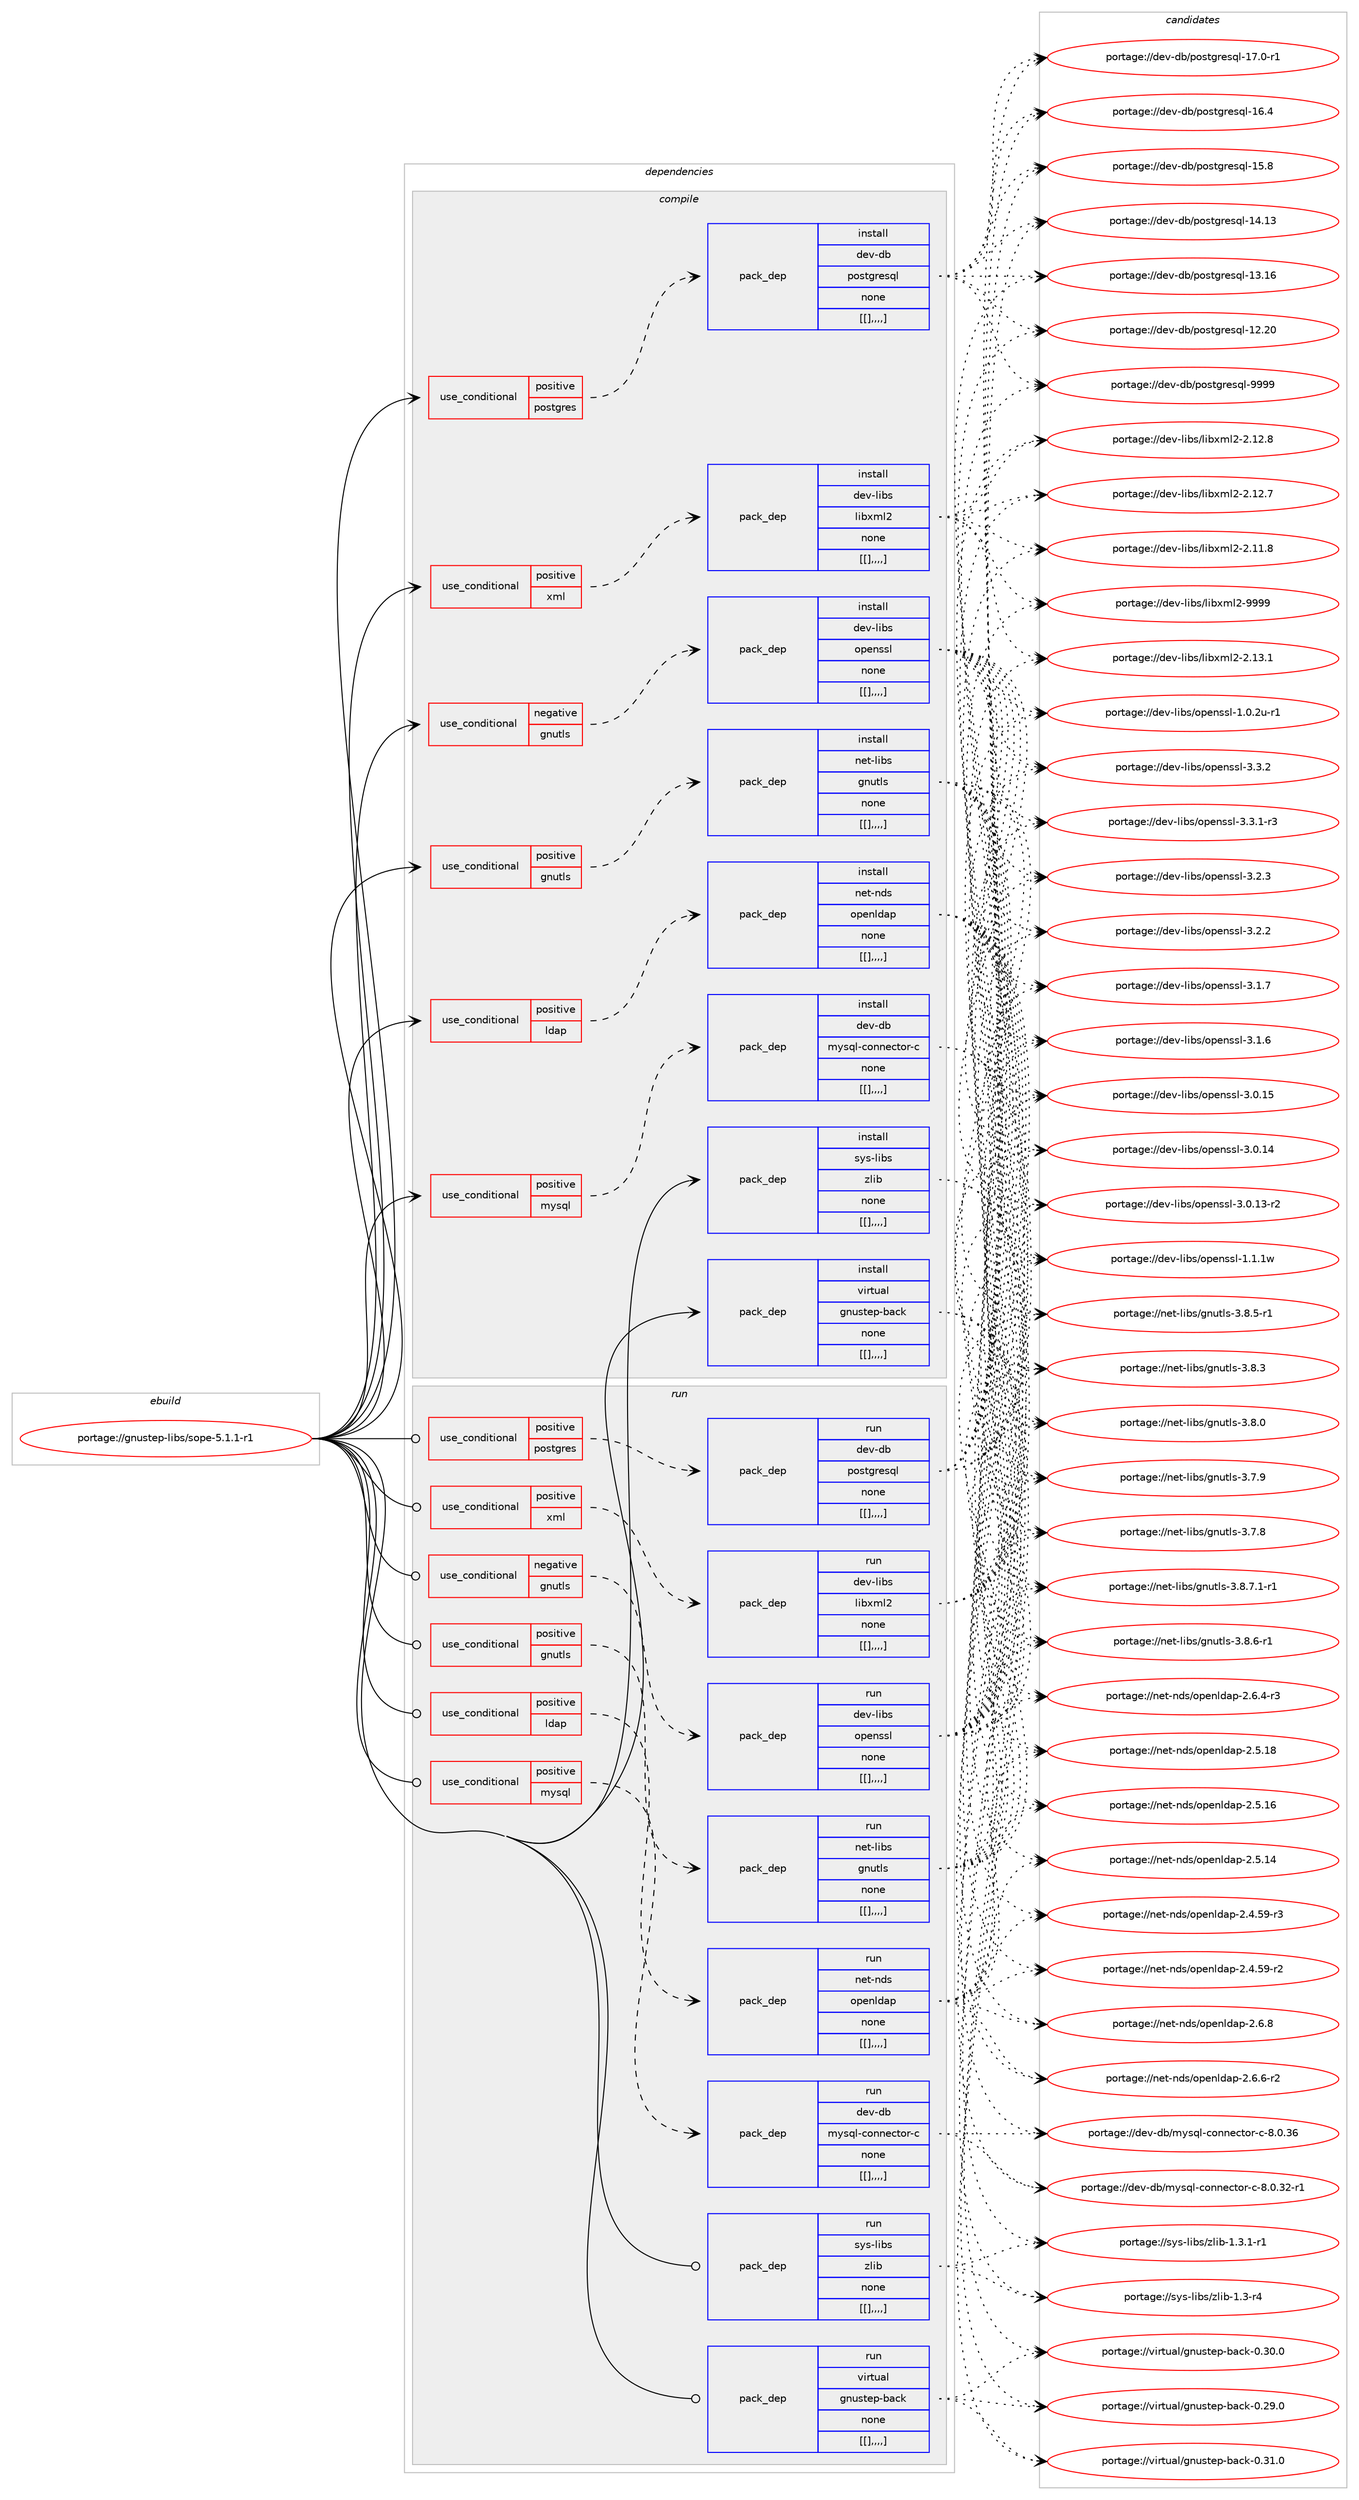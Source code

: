 digraph prolog {

# *************
# Graph options
# *************

newrank=true;
concentrate=true;
compound=true;
graph [rankdir=LR,fontname=Helvetica,fontsize=10,ranksep=1.5];#, ranksep=2.5, nodesep=0.2];
edge  [arrowhead=vee];
node  [fontname=Helvetica,fontsize=10];

# **********
# The ebuild
# **********

subgraph cluster_leftcol {
color=gray;
label=<<i>ebuild</i>>;
id [label="portage://gnustep-libs/sope-5.1.1-r1", color=red, width=4, href="../gnustep-libs/sope-5.1.1-r1.svg"];
}

# ****************
# The dependencies
# ****************

subgraph cluster_midcol {
color=gray;
label=<<i>dependencies</i>>;
subgraph cluster_compile {
fillcolor="#eeeeee";
style=filled;
label=<<i>compile</i>>;
subgraph cond70756 {
dependency253506 [label=<<TABLE BORDER="0" CELLBORDER="1" CELLSPACING="0" CELLPADDING="4"><TR><TD ROWSPAN="3" CELLPADDING="10">use_conditional</TD></TR><TR><TD>negative</TD></TR><TR><TD>gnutls</TD></TR></TABLE>>, shape=none, color=red];
subgraph pack181150 {
dependency253588 [label=<<TABLE BORDER="0" CELLBORDER="1" CELLSPACING="0" CELLPADDING="4" WIDTH="220"><TR><TD ROWSPAN="6" CELLPADDING="30">pack_dep</TD></TR><TR><TD WIDTH="110">install</TD></TR><TR><TD>dev-libs</TD></TR><TR><TD>openssl</TD></TR><TR><TD>none</TD></TR><TR><TD>[[],,,,]</TD></TR></TABLE>>, shape=none, color=blue];
}
dependency253506:e -> dependency253588:w [weight=20,style="dashed",arrowhead="vee"];
}
id:e -> dependency253506:w [weight=20,style="solid",arrowhead="vee"];
subgraph cond70781 {
dependency253686 [label=<<TABLE BORDER="0" CELLBORDER="1" CELLSPACING="0" CELLPADDING="4"><TR><TD ROWSPAN="3" CELLPADDING="10">use_conditional</TD></TR><TR><TD>positive</TD></TR><TR><TD>gnutls</TD></TR></TABLE>>, shape=none, color=red];
subgraph pack181303 {
dependency253787 [label=<<TABLE BORDER="0" CELLBORDER="1" CELLSPACING="0" CELLPADDING="4" WIDTH="220"><TR><TD ROWSPAN="6" CELLPADDING="30">pack_dep</TD></TR><TR><TD WIDTH="110">install</TD></TR><TR><TD>net-libs</TD></TR><TR><TD>gnutls</TD></TR><TR><TD>none</TD></TR><TR><TD>[[],,,,]</TD></TR></TABLE>>, shape=none, color=blue];
}
dependency253686:e -> dependency253787:w [weight=20,style="dashed",arrowhead="vee"];
}
id:e -> dependency253686:w [weight=20,style="solid",arrowhead="vee"];
subgraph cond70818 {
dependency253832 [label=<<TABLE BORDER="0" CELLBORDER="1" CELLSPACING="0" CELLPADDING="4"><TR><TD ROWSPAN="3" CELLPADDING="10">use_conditional</TD></TR><TR><TD>positive</TD></TR><TR><TD>ldap</TD></TR></TABLE>>, shape=none, color=red];
subgraph pack181419 {
dependency253879 [label=<<TABLE BORDER="0" CELLBORDER="1" CELLSPACING="0" CELLPADDING="4" WIDTH="220"><TR><TD ROWSPAN="6" CELLPADDING="30">pack_dep</TD></TR><TR><TD WIDTH="110">install</TD></TR><TR><TD>net-nds</TD></TR><TR><TD>openldap</TD></TR><TR><TD>none</TD></TR><TR><TD>[[],,,,]</TD></TR></TABLE>>, shape=none, color=blue];
}
dependency253832:e -> dependency253879:w [weight=20,style="dashed",arrowhead="vee"];
}
id:e -> dependency253832:w [weight=20,style="solid",arrowhead="vee"];
subgraph cond70836 {
dependency253884 [label=<<TABLE BORDER="0" CELLBORDER="1" CELLSPACING="0" CELLPADDING="4"><TR><TD ROWSPAN="3" CELLPADDING="10">use_conditional</TD></TR><TR><TD>positive</TD></TR><TR><TD>mysql</TD></TR></TABLE>>, shape=none, color=red];
subgraph pack181478 {
dependency254015 [label=<<TABLE BORDER="0" CELLBORDER="1" CELLSPACING="0" CELLPADDING="4" WIDTH="220"><TR><TD ROWSPAN="6" CELLPADDING="30">pack_dep</TD></TR><TR><TD WIDTH="110">install</TD></TR><TR><TD>dev-db</TD></TR><TR><TD>mysql-connector-c</TD></TR><TR><TD>none</TD></TR><TR><TD>[[],,,,]</TD></TR></TABLE>>, shape=none, color=blue];
}
dependency253884:e -> dependency254015:w [weight=20,style="dashed",arrowhead="vee"];
}
id:e -> dependency253884:w [weight=20,style="solid",arrowhead="vee"];
subgraph cond70867 {
dependency254039 [label=<<TABLE BORDER="0" CELLBORDER="1" CELLSPACING="0" CELLPADDING="4"><TR><TD ROWSPAN="3" CELLPADDING="10">use_conditional</TD></TR><TR><TD>positive</TD></TR><TR><TD>postgres</TD></TR></TABLE>>, shape=none, color=red];
subgraph pack181548 {
dependency254081 [label=<<TABLE BORDER="0" CELLBORDER="1" CELLSPACING="0" CELLPADDING="4" WIDTH="220"><TR><TD ROWSPAN="6" CELLPADDING="30">pack_dep</TD></TR><TR><TD WIDTH="110">install</TD></TR><TR><TD>dev-db</TD></TR><TR><TD>postgresql</TD></TR><TR><TD>none</TD></TR><TR><TD>[[],,,,]</TD></TR></TABLE>>, shape=none, color=blue];
}
dependency254039:e -> dependency254081:w [weight=20,style="dashed",arrowhead="vee"];
}
id:e -> dependency254039:w [weight=20,style="solid",arrowhead="vee"];
subgraph cond70878 {
dependency254089 [label=<<TABLE BORDER="0" CELLBORDER="1" CELLSPACING="0" CELLPADDING="4"><TR><TD ROWSPAN="3" CELLPADDING="10">use_conditional</TD></TR><TR><TD>positive</TD></TR><TR><TD>xml</TD></TR></TABLE>>, shape=none, color=red];
subgraph pack181596 {
dependency254184 [label=<<TABLE BORDER="0" CELLBORDER="1" CELLSPACING="0" CELLPADDING="4" WIDTH="220"><TR><TD ROWSPAN="6" CELLPADDING="30">pack_dep</TD></TR><TR><TD WIDTH="110">install</TD></TR><TR><TD>dev-libs</TD></TR><TR><TD>libxml2</TD></TR><TR><TD>none</TD></TR><TR><TD>[[],,,,]</TD></TR></TABLE>>, shape=none, color=blue];
}
dependency254089:e -> dependency254184:w [weight=20,style="dashed",arrowhead="vee"];
}
id:e -> dependency254089:w [weight=20,style="solid",arrowhead="vee"];
subgraph pack181659 {
dependency254187 [label=<<TABLE BORDER="0" CELLBORDER="1" CELLSPACING="0" CELLPADDING="4" WIDTH="220"><TR><TD ROWSPAN="6" CELLPADDING="30">pack_dep</TD></TR><TR><TD WIDTH="110">install</TD></TR><TR><TD>sys-libs</TD></TR><TR><TD>zlib</TD></TR><TR><TD>none</TD></TR><TR><TD>[[],,,,]</TD></TR></TABLE>>, shape=none, color=blue];
}
id:e -> dependency254187:w [weight=20,style="solid",arrowhead="vee"];
subgraph pack181661 {
dependency254204 [label=<<TABLE BORDER="0" CELLBORDER="1" CELLSPACING="0" CELLPADDING="4" WIDTH="220"><TR><TD ROWSPAN="6" CELLPADDING="30">pack_dep</TD></TR><TR><TD WIDTH="110">install</TD></TR><TR><TD>virtual</TD></TR><TR><TD>gnustep-back</TD></TR><TR><TD>none</TD></TR><TR><TD>[[],,,,]</TD></TR></TABLE>>, shape=none, color=blue];
}
id:e -> dependency254204:w [weight=20,style="solid",arrowhead="vee"];
}
subgraph cluster_compileandrun {
fillcolor="#eeeeee";
style=filled;
label=<<i>compile and run</i>>;
}
subgraph cluster_run {
fillcolor="#eeeeee";
style=filled;
label=<<i>run</i>>;
subgraph cond70909 {
dependency254274 [label=<<TABLE BORDER="0" CELLBORDER="1" CELLSPACING="0" CELLPADDING="4"><TR><TD ROWSPAN="3" CELLPADDING="10">use_conditional</TD></TR><TR><TD>negative</TD></TR><TR><TD>gnutls</TD></TR></TABLE>>, shape=none, color=red];
subgraph pack181774 {
dependency254319 [label=<<TABLE BORDER="0" CELLBORDER="1" CELLSPACING="0" CELLPADDING="4" WIDTH="220"><TR><TD ROWSPAN="6" CELLPADDING="30">pack_dep</TD></TR><TR><TD WIDTH="110">run</TD></TR><TR><TD>dev-libs</TD></TR><TR><TD>openssl</TD></TR><TR><TD>none</TD></TR><TR><TD>[[],,,,]</TD></TR></TABLE>>, shape=none, color=blue];
}
dependency254274:e -> dependency254319:w [weight=20,style="dashed",arrowhead="vee"];
}
id:e -> dependency254274:w [weight=20,style="solid",arrowhead="odot"];
subgraph cond70916 {
dependency254325 [label=<<TABLE BORDER="0" CELLBORDER="1" CELLSPACING="0" CELLPADDING="4"><TR><TD ROWSPAN="3" CELLPADDING="10">use_conditional</TD></TR><TR><TD>positive</TD></TR><TR><TD>gnutls</TD></TR></TABLE>>, shape=none, color=red];
subgraph pack181793 {
dependency254342 [label=<<TABLE BORDER="0" CELLBORDER="1" CELLSPACING="0" CELLPADDING="4" WIDTH="220"><TR><TD ROWSPAN="6" CELLPADDING="30">pack_dep</TD></TR><TR><TD WIDTH="110">run</TD></TR><TR><TD>net-libs</TD></TR><TR><TD>gnutls</TD></TR><TR><TD>none</TD></TR><TR><TD>[[],,,,]</TD></TR></TABLE>>, shape=none, color=blue];
}
dependency254325:e -> dependency254342:w [weight=20,style="dashed",arrowhead="vee"];
}
id:e -> dependency254325:w [weight=20,style="solid",arrowhead="odot"];
subgraph cond70925 {
dependency254443 [label=<<TABLE BORDER="0" CELLBORDER="1" CELLSPACING="0" CELLPADDING="4"><TR><TD ROWSPAN="3" CELLPADDING="10">use_conditional</TD></TR><TR><TD>positive</TD></TR><TR><TD>ldap</TD></TR></TABLE>>, shape=none, color=red];
subgraph pack181875 {
dependency254444 [label=<<TABLE BORDER="0" CELLBORDER="1" CELLSPACING="0" CELLPADDING="4" WIDTH="220"><TR><TD ROWSPAN="6" CELLPADDING="30">pack_dep</TD></TR><TR><TD WIDTH="110">run</TD></TR><TR><TD>net-nds</TD></TR><TR><TD>openldap</TD></TR><TR><TD>none</TD></TR><TR><TD>[[],,,,]</TD></TR></TABLE>>, shape=none, color=blue];
}
dependency254443:e -> dependency254444:w [weight=20,style="dashed",arrowhead="vee"];
}
id:e -> dependency254443:w [weight=20,style="solid",arrowhead="odot"];
subgraph cond70932 {
dependency254451 [label=<<TABLE BORDER="0" CELLBORDER="1" CELLSPACING="0" CELLPADDING="4"><TR><TD ROWSPAN="3" CELLPADDING="10">use_conditional</TD></TR><TR><TD>positive</TD></TR><TR><TD>mysql</TD></TR></TABLE>>, shape=none, color=red];
subgraph pack181907 {
dependency254485 [label=<<TABLE BORDER="0" CELLBORDER="1" CELLSPACING="0" CELLPADDING="4" WIDTH="220"><TR><TD ROWSPAN="6" CELLPADDING="30">pack_dep</TD></TR><TR><TD WIDTH="110">run</TD></TR><TR><TD>dev-db</TD></TR><TR><TD>mysql-connector-c</TD></TR><TR><TD>none</TD></TR><TR><TD>[[],,,,]</TD></TR></TABLE>>, shape=none, color=blue];
}
dependency254451:e -> dependency254485:w [weight=20,style="dashed",arrowhead="vee"];
}
id:e -> dependency254451:w [weight=20,style="solid",arrowhead="odot"];
subgraph cond70942 {
dependency254524 [label=<<TABLE BORDER="0" CELLBORDER="1" CELLSPACING="0" CELLPADDING="4"><TR><TD ROWSPAN="3" CELLPADDING="10">use_conditional</TD></TR><TR><TD>positive</TD></TR><TR><TD>postgres</TD></TR></TABLE>>, shape=none, color=red];
subgraph pack181954 {
dependency254568 [label=<<TABLE BORDER="0" CELLBORDER="1" CELLSPACING="0" CELLPADDING="4" WIDTH="220"><TR><TD ROWSPAN="6" CELLPADDING="30">pack_dep</TD></TR><TR><TD WIDTH="110">run</TD></TR><TR><TD>dev-db</TD></TR><TR><TD>postgresql</TD></TR><TR><TD>none</TD></TR><TR><TD>[[],,,,]</TD></TR></TABLE>>, shape=none, color=blue];
}
dependency254524:e -> dependency254568:w [weight=20,style="dashed",arrowhead="vee"];
}
id:e -> dependency254524:w [weight=20,style="solid",arrowhead="odot"];
subgraph cond70956 {
dependency254589 [label=<<TABLE BORDER="0" CELLBORDER="1" CELLSPACING="0" CELLPADDING="4"><TR><TD ROWSPAN="3" CELLPADDING="10">use_conditional</TD></TR><TR><TD>positive</TD></TR><TR><TD>xml</TD></TR></TABLE>>, shape=none, color=red];
subgraph pack181997 {
dependency254669 [label=<<TABLE BORDER="0" CELLBORDER="1" CELLSPACING="0" CELLPADDING="4" WIDTH="220"><TR><TD ROWSPAN="6" CELLPADDING="30">pack_dep</TD></TR><TR><TD WIDTH="110">run</TD></TR><TR><TD>dev-libs</TD></TR><TR><TD>libxml2</TD></TR><TR><TD>none</TD></TR><TR><TD>[[],,,,]</TD></TR></TABLE>>, shape=none, color=blue];
}
dependency254589:e -> dependency254669:w [weight=20,style="dashed",arrowhead="vee"];
}
id:e -> dependency254589:w [weight=20,style="solid",arrowhead="odot"];
subgraph pack182134 {
dependency254775 [label=<<TABLE BORDER="0" CELLBORDER="1" CELLSPACING="0" CELLPADDING="4" WIDTH="220"><TR><TD ROWSPAN="6" CELLPADDING="30">pack_dep</TD></TR><TR><TD WIDTH="110">run</TD></TR><TR><TD>sys-libs</TD></TR><TR><TD>zlib</TD></TR><TR><TD>none</TD></TR><TR><TD>[[],,,,]</TD></TR></TABLE>>, shape=none, color=blue];
}
id:e -> dependency254775:w [weight=20,style="solid",arrowhead="odot"];
subgraph pack182168 {
dependency254802 [label=<<TABLE BORDER="0" CELLBORDER="1" CELLSPACING="0" CELLPADDING="4" WIDTH="220"><TR><TD ROWSPAN="6" CELLPADDING="30">pack_dep</TD></TR><TR><TD WIDTH="110">run</TD></TR><TR><TD>virtual</TD></TR><TR><TD>gnustep-back</TD></TR><TR><TD>none</TD></TR><TR><TD>[[],,,,]</TD></TR></TABLE>>, shape=none, color=blue];
}
id:e -> dependency254802:w [weight=20,style="solid",arrowhead="odot"];
}
}

# **************
# The candidates
# **************

subgraph cluster_choices {
rank=same;
color=gray;
label=<<i>candidates</i>>;

subgraph choice181376 {
color=black;
nodesep=1;
choice100101118451081059811547111112101110115115108455146514650 [label="portage://dev-libs/openssl-3.3.2", color=red, width=4,href="../dev-libs/openssl-3.3.2.svg"];
choice1001011184510810598115471111121011101151151084551465146494511451 [label="portage://dev-libs/openssl-3.3.1-r3", color=red, width=4,href="../dev-libs/openssl-3.3.1-r3.svg"];
choice100101118451081059811547111112101110115115108455146504651 [label="portage://dev-libs/openssl-3.2.3", color=red, width=4,href="../dev-libs/openssl-3.2.3.svg"];
choice100101118451081059811547111112101110115115108455146504650 [label="portage://dev-libs/openssl-3.2.2", color=red, width=4,href="../dev-libs/openssl-3.2.2.svg"];
choice100101118451081059811547111112101110115115108455146494655 [label="portage://dev-libs/openssl-3.1.7", color=red, width=4,href="../dev-libs/openssl-3.1.7.svg"];
choice100101118451081059811547111112101110115115108455146494654 [label="portage://dev-libs/openssl-3.1.6", color=red, width=4,href="../dev-libs/openssl-3.1.6.svg"];
choice10010111845108105981154711111210111011511510845514648464953 [label="portage://dev-libs/openssl-3.0.15", color=red, width=4,href="../dev-libs/openssl-3.0.15.svg"];
choice10010111845108105981154711111210111011511510845514648464952 [label="portage://dev-libs/openssl-3.0.14", color=red, width=4,href="../dev-libs/openssl-3.0.14.svg"];
choice100101118451081059811547111112101110115115108455146484649514511450 [label="portage://dev-libs/openssl-3.0.13-r2", color=red, width=4,href="../dev-libs/openssl-3.0.13-r2.svg"];
choice100101118451081059811547111112101110115115108454946494649119 [label="portage://dev-libs/openssl-1.1.1w", color=red, width=4,href="../dev-libs/openssl-1.1.1w.svg"];
choice1001011184510810598115471111121011101151151084549464846501174511449 [label="portage://dev-libs/openssl-1.0.2u-r1", color=red, width=4,href="../dev-libs/openssl-1.0.2u-r1.svg"];
dependency253588:e -> choice100101118451081059811547111112101110115115108455146514650:w [style=dotted,weight="100"];
dependency253588:e -> choice1001011184510810598115471111121011101151151084551465146494511451:w [style=dotted,weight="100"];
dependency253588:e -> choice100101118451081059811547111112101110115115108455146504651:w [style=dotted,weight="100"];
dependency253588:e -> choice100101118451081059811547111112101110115115108455146504650:w [style=dotted,weight="100"];
dependency253588:e -> choice100101118451081059811547111112101110115115108455146494655:w [style=dotted,weight="100"];
dependency253588:e -> choice100101118451081059811547111112101110115115108455146494654:w [style=dotted,weight="100"];
dependency253588:e -> choice10010111845108105981154711111210111011511510845514648464953:w [style=dotted,weight="100"];
dependency253588:e -> choice10010111845108105981154711111210111011511510845514648464952:w [style=dotted,weight="100"];
dependency253588:e -> choice100101118451081059811547111112101110115115108455146484649514511450:w [style=dotted,weight="100"];
dependency253588:e -> choice100101118451081059811547111112101110115115108454946494649119:w [style=dotted,weight="100"];
dependency253588:e -> choice1001011184510810598115471111121011101151151084549464846501174511449:w [style=dotted,weight="100"];
}
subgraph choice181389 {
color=black;
nodesep=1;
choice11010111645108105981154710311011711610811545514656465546494511449 [label="portage://net-libs/gnutls-3.8.7.1-r1", color=red, width=4,href="../net-libs/gnutls-3.8.7.1-r1.svg"];
choice1101011164510810598115471031101171161081154551465646544511449 [label="portage://net-libs/gnutls-3.8.6-r1", color=red, width=4,href="../net-libs/gnutls-3.8.6-r1.svg"];
choice1101011164510810598115471031101171161081154551465646534511449 [label="portage://net-libs/gnutls-3.8.5-r1", color=red, width=4,href="../net-libs/gnutls-3.8.5-r1.svg"];
choice110101116451081059811547103110117116108115455146564651 [label="portage://net-libs/gnutls-3.8.3", color=red, width=4,href="../net-libs/gnutls-3.8.3.svg"];
choice110101116451081059811547103110117116108115455146564648 [label="portage://net-libs/gnutls-3.8.0", color=red, width=4,href="../net-libs/gnutls-3.8.0.svg"];
choice110101116451081059811547103110117116108115455146554657 [label="portage://net-libs/gnutls-3.7.9", color=red, width=4,href="../net-libs/gnutls-3.7.9.svg"];
choice110101116451081059811547103110117116108115455146554656 [label="portage://net-libs/gnutls-3.7.8", color=red, width=4,href="../net-libs/gnutls-3.7.8.svg"];
dependency253787:e -> choice11010111645108105981154710311011711610811545514656465546494511449:w [style=dotted,weight="100"];
dependency253787:e -> choice1101011164510810598115471031101171161081154551465646544511449:w [style=dotted,weight="100"];
dependency253787:e -> choice1101011164510810598115471031101171161081154551465646534511449:w [style=dotted,weight="100"];
dependency253787:e -> choice110101116451081059811547103110117116108115455146564651:w [style=dotted,weight="100"];
dependency253787:e -> choice110101116451081059811547103110117116108115455146564648:w [style=dotted,weight="100"];
dependency253787:e -> choice110101116451081059811547103110117116108115455146554657:w [style=dotted,weight="100"];
dependency253787:e -> choice110101116451081059811547103110117116108115455146554656:w [style=dotted,weight="100"];
}
subgraph choice181442 {
color=black;
nodesep=1;
choice110101116451101001154711111210111010810097112455046544656 [label="portage://net-nds/openldap-2.6.8", color=red, width=4,href="../net-nds/openldap-2.6.8.svg"];
choice1101011164511010011547111112101110108100971124550465446544511450 [label="portage://net-nds/openldap-2.6.6-r2", color=red, width=4,href="../net-nds/openldap-2.6.6-r2.svg"];
choice1101011164511010011547111112101110108100971124550465446524511451 [label="portage://net-nds/openldap-2.6.4-r3", color=red, width=4,href="../net-nds/openldap-2.6.4-r3.svg"];
choice11010111645110100115471111121011101081009711245504653464956 [label="portage://net-nds/openldap-2.5.18", color=red, width=4,href="../net-nds/openldap-2.5.18.svg"];
choice11010111645110100115471111121011101081009711245504653464954 [label="portage://net-nds/openldap-2.5.16", color=red, width=4,href="../net-nds/openldap-2.5.16.svg"];
choice11010111645110100115471111121011101081009711245504653464952 [label="portage://net-nds/openldap-2.5.14", color=red, width=4,href="../net-nds/openldap-2.5.14.svg"];
choice110101116451101001154711111210111010810097112455046524653574511451 [label="portage://net-nds/openldap-2.4.59-r3", color=red, width=4,href="../net-nds/openldap-2.4.59-r3.svg"];
choice110101116451101001154711111210111010810097112455046524653574511450 [label="portage://net-nds/openldap-2.4.59-r2", color=red, width=4,href="../net-nds/openldap-2.4.59-r2.svg"];
dependency253879:e -> choice110101116451101001154711111210111010810097112455046544656:w [style=dotted,weight="100"];
dependency253879:e -> choice1101011164511010011547111112101110108100971124550465446544511450:w [style=dotted,weight="100"];
dependency253879:e -> choice1101011164511010011547111112101110108100971124550465446524511451:w [style=dotted,weight="100"];
dependency253879:e -> choice11010111645110100115471111121011101081009711245504653464956:w [style=dotted,weight="100"];
dependency253879:e -> choice11010111645110100115471111121011101081009711245504653464954:w [style=dotted,weight="100"];
dependency253879:e -> choice11010111645110100115471111121011101081009711245504653464952:w [style=dotted,weight="100"];
dependency253879:e -> choice110101116451101001154711111210111010810097112455046524653574511451:w [style=dotted,weight="100"];
dependency253879:e -> choice110101116451101001154711111210111010810097112455046524653574511450:w [style=dotted,weight="100"];
}
subgraph choice181447 {
color=black;
nodesep=1;
choice100101118451009847109121115113108459911111011010199116111114459945564648465154 [label="portage://dev-db/mysql-connector-c-8.0.36", color=red, width=4,href="../dev-db/mysql-connector-c-8.0.36.svg"];
choice1001011184510098471091211151131084599111110110101991161111144599455646484651504511449 [label="portage://dev-db/mysql-connector-c-8.0.32-r1", color=red, width=4,href="../dev-db/mysql-connector-c-8.0.32-r1.svg"];
dependency254015:e -> choice100101118451009847109121115113108459911111011010199116111114459945564648465154:w [style=dotted,weight="100"];
dependency254015:e -> choice1001011184510098471091211151131084599111110110101991161111144599455646484651504511449:w [style=dotted,weight="100"];
}
subgraph choice181450 {
color=black;
nodesep=1;
choice1001011184510098471121111151161031141011151131084557575757 [label="portage://dev-db/postgresql-9999", color=red, width=4,href="../dev-db/postgresql-9999.svg"];
choice10010111845100984711211111511610311410111511310845495546484511449 [label="portage://dev-db/postgresql-17.0-r1", color=red, width=4,href="../dev-db/postgresql-17.0-r1.svg"];
choice1001011184510098471121111151161031141011151131084549544652 [label="portage://dev-db/postgresql-16.4", color=red, width=4,href="../dev-db/postgresql-16.4.svg"];
choice1001011184510098471121111151161031141011151131084549534656 [label="portage://dev-db/postgresql-15.8", color=red, width=4,href="../dev-db/postgresql-15.8.svg"];
choice100101118451009847112111115116103114101115113108454952464951 [label="portage://dev-db/postgresql-14.13", color=red, width=4,href="../dev-db/postgresql-14.13.svg"];
choice100101118451009847112111115116103114101115113108454951464954 [label="portage://dev-db/postgresql-13.16", color=red, width=4,href="../dev-db/postgresql-13.16.svg"];
choice100101118451009847112111115116103114101115113108454950465048 [label="portage://dev-db/postgresql-12.20", color=red, width=4,href="../dev-db/postgresql-12.20.svg"];
dependency254081:e -> choice1001011184510098471121111151161031141011151131084557575757:w [style=dotted,weight="100"];
dependency254081:e -> choice10010111845100984711211111511610311410111511310845495546484511449:w [style=dotted,weight="100"];
dependency254081:e -> choice1001011184510098471121111151161031141011151131084549544652:w [style=dotted,weight="100"];
dependency254081:e -> choice1001011184510098471121111151161031141011151131084549534656:w [style=dotted,weight="100"];
dependency254081:e -> choice100101118451009847112111115116103114101115113108454952464951:w [style=dotted,weight="100"];
dependency254081:e -> choice100101118451009847112111115116103114101115113108454951464954:w [style=dotted,weight="100"];
dependency254081:e -> choice100101118451009847112111115116103114101115113108454950465048:w [style=dotted,weight="100"];
}
subgraph choice181498 {
color=black;
nodesep=1;
choice10010111845108105981154710810598120109108504557575757 [label="portage://dev-libs/libxml2-9999", color=red, width=4,href="../dev-libs/libxml2-9999.svg"];
choice100101118451081059811547108105981201091085045504649514649 [label="portage://dev-libs/libxml2-2.13.1", color=red, width=4,href="../dev-libs/libxml2-2.13.1.svg"];
choice100101118451081059811547108105981201091085045504649504656 [label="portage://dev-libs/libxml2-2.12.8", color=red, width=4,href="../dev-libs/libxml2-2.12.8.svg"];
choice100101118451081059811547108105981201091085045504649504655 [label="portage://dev-libs/libxml2-2.12.7", color=red, width=4,href="../dev-libs/libxml2-2.12.7.svg"];
choice100101118451081059811547108105981201091085045504649494656 [label="portage://dev-libs/libxml2-2.11.8", color=red, width=4,href="../dev-libs/libxml2-2.11.8.svg"];
dependency254184:e -> choice10010111845108105981154710810598120109108504557575757:w [style=dotted,weight="100"];
dependency254184:e -> choice100101118451081059811547108105981201091085045504649514649:w [style=dotted,weight="100"];
dependency254184:e -> choice100101118451081059811547108105981201091085045504649504656:w [style=dotted,weight="100"];
dependency254184:e -> choice100101118451081059811547108105981201091085045504649504655:w [style=dotted,weight="100"];
dependency254184:e -> choice100101118451081059811547108105981201091085045504649494656:w [style=dotted,weight="100"];
}
subgraph choice181536 {
color=black;
nodesep=1;
choice115121115451081059811547122108105984549465146494511449 [label="portage://sys-libs/zlib-1.3.1-r1", color=red, width=4,href="../sys-libs/zlib-1.3.1-r1.svg"];
choice11512111545108105981154712210810598454946514511452 [label="portage://sys-libs/zlib-1.3-r4", color=red, width=4,href="../sys-libs/zlib-1.3-r4.svg"];
dependency254187:e -> choice115121115451081059811547122108105984549465146494511449:w [style=dotted,weight="100"];
dependency254187:e -> choice11512111545108105981154712210810598454946514511452:w [style=dotted,weight="100"];
}
subgraph choice181553 {
color=black;
nodesep=1;
choice11810511411611797108471031101171151161011124598979910745484651494648 [label="portage://virtual/gnustep-back-0.31.0", color=red, width=4,href="../virtual/gnustep-back-0.31.0.svg"];
choice11810511411611797108471031101171151161011124598979910745484651484648 [label="portage://virtual/gnustep-back-0.30.0", color=red, width=4,href="../virtual/gnustep-back-0.30.0.svg"];
choice11810511411611797108471031101171151161011124598979910745484650574648 [label="portage://virtual/gnustep-back-0.29.0", color=red, width=4,href="../virtual/gnustep-back-0.29.0.svg"];
dependency254204:e -> choice11810511411611797108471031101171151161011124598979910745484651494648:w [style=dotted,weight="100"];
dependency254204:e -> choice11810511411611797108471031101171151161011124598979910745484651484648:w [style=dotted,weight="100"];
dependency254204:e -> choice11810511411611797108471031101171151161011124598979910745484650574648:w [style=dotted,weight="100"];
}
subgraph choice181586 {
color=black;
nodesep=1;
choice100101118451081059811547111112101110115115108455146514650 [label="portage://dev-libs/openssl-3.3.2", color=red, width=4,href="../dev-libs/openssl-3.3.2.svg"];
choice1001011184510810598115471111121011101151151084551465146494511451 [label="portage://dev-libs/openssl-3.3.1-r3", color=red, width=4,href="../dev-libs/openssl-3.3.1-r3.svg"];
choice100101118451081059811547111112101110115115108455146504651 [label="portage://dev-libs/openssl-3.2.3", color=red, width=4,href="../dev-libs/openssl-3.2.3.svg"];
choice100101118451081059811547111112101110115115108455146504650 [label="portage://dev-libs/openssl-3.2.2", color=red, width=4,href="../dev-libs/openssl-3.2.2.svg"];
choice100101118451081059811547111112101110115115108455146494655 [label="portage://dev-libs/openssl-3.1.7", color=red, width=4,href="../dev-libs/openssl-3.1.7.svg"];
choice100101118451081059811547111112101110115115108455146494654 [label="portage://dev-libs/openssl-3.1.6", color=red, width=4,href="../dev-libs/openssl-3.1.6.svg"];
choice10010111845108105981154711111210111011511510845514648464953 [label="portage://dev-libs/openssl-3.0.15", color=red, width=4,href="../dev-libs/openssl-3.0.15.svg"];
choice10010111845108105981154711111210111011511510845514648464952 [label="portage://dev-libs/openssl-3.0.14", color=red, width=4,href="../dev-libs/openssl-3.0.14.svg"];
choice100101118451081059811547111112101110115115108455146484649514511450 [label="portage://dev-libs/openssl-3.0.13-r2", color=red, width=4,href="../dev-libs/openssl-3.0.13-r2.svg"];
choice100101118451081059811547111112101110115115108454946494649119 [label="portage://dev-libs/openssl-1.1.1w", color=red, width=4,href="../dev-libs/openssl-1.1.1w.svg"];
choice1001011184510810598115471111121011101151151084549464846501174511449 [label="portage://dev-libs/openssl-1.0.2u-r1", color=red, width=4,href="../dev-libs/openssl-1.0.2u-r1.svg"];
dependency254319:e -> choice100101118451081059811547111112101110115115108455146514650:w [style=dotted,weight="100"];
dependency254319:e -> choice1001011184510810598115471111121011101151151084551465146494511451:w [style=dotted,weight="100"];
dependency254319:e -> choice100101118451081059811547111112101110115115108455146504651:w [style=dotted,weight="100"];
dependency254319:e -> choice100101118451081059811547111112101110115115108455146504650:w [style=dotted,weight="100"];
dependency254319:e -> choice100101118451081059811547111112101110115115108455146494655:w [style=dotted,weight="100"];
dependency254319:e -> choice100101118451081059811547111112101110115115108455146494654:w [style=dotted,weight="100"];
dependency254319:e -> choice10010111845108105981154711111210111011511510845514648464953:w [style=dotted,weight="100"];
dependency254319:e -> choice10010111845108105981154711111210111011511510845514648464952:w [style=dotted,weight="100"];
dependency254319:e -> choice100101118451081059811547111112101110115115108455146484649514511450:w [style=dotted,weight="100"];
dependency254319:e -> choice100101118451081059811547111112101110115115108454946494649119:w [style=dotted,weight="100"];
dependency254319:e -> choice1001011184510810598115471111121011101151151084549464846501174511449:w [style=dotted,weight="100"];
}
subgraph choice181633 {
color=black;
nodesep=1;
choice11010111645108105981154710311011711610811545514656465546494511449 [label="portage://net-libs/gnutls-3.8.7.1-r1", color=red, width=4,href="../net-libs/gnutls-3.8.7.1-r1.svg"];
choice1101011164510810598115471031101171161081154551465646544511449 [label="portage://net-libs/gnutls-3.8.6-r1", color=red, width=4,href="../net-libs/gnutls-3.8.6-r1.svg"];
choice1101011164510810598115471031101171161081154551465646534511449 [label="portage://net-libs/gnutls-3.8.5-r1", color=red, width=4,href="../net-libs/gnutls-3.8.5-r1.svg"];
choice110101116451081059811547103110117116108115455146564651 [label="portage://net-libs/gnutls-3.8.3", color=red, width=4,href="../net-libs/gnutls-3.8.3.svg"];
choice110101116451081059811547103110117116108115455146564648 [label="portage://net-libs/gnutls-3.8.0", color=red, width=4,href="../net-libs/gnutls-3.8.0.svg"];
choice110101116451081059811547103110117116108115455146554657 [label="portage://net-libs/gnutls-3.7.9", color=red, width=4,href="../net-libs/gnutls-3.7.9.svg"];
choice110101116451081059811547103110117116108115455146554656 [label="portage://net-libs/gnutls-3.7.8", color=red, width=4,href="../net-libs/gnutls-3.7.8.svg"];
dependency254342:e -> choice11010111645108105981154710311011711610811545514656465546494511449:w [style=dotted,weight="100"];
dependency254342:e -> choice1101011164510810598115471031101171161081154551465646544511449:w [style=dotted,weight="100"];
dependency254342:e -> choice1101011164510810598115471031101171161081154551465646534511449:w [style=dotted,weight="100"];
dependency254342:e -> choice110101116451081059811547103110117116108115455146564651:w [style=dotted,weight="100"];
dependency254342:e -> choice110101116451081059811547103110117116108115455146564648:w [style=dotted,weight="100"];
dependency254342:e -> choice110101116451081059811547103110117116108115455146554657:w [style=dotted,weight="100"];
dependency254342:e -> choice110101116451081059811547103110117116108115455146554656:w [style=dotted,weight="100"];
}
subgraph choice181659 {
color=black;
nodesep=1;
choice110101116451101001154711111210111010810097112455046544656 [label="portage://net-nds/openldap-2.6.8", color=red, width=4,href="../net-nds/openldap-2.6.8.svg"];
choice1101011164511010011547111112101110108100971124550465446544511450 [label="portage://net-nds/openldap-2.6.6-r2", color=red, width=4,href="../net-nds/openldap-2.6.6-r2.svg"];
choice1101011164511010011547111112101110108100971124550465446524511451 [label="portage://net-nds/openldap-2.6.4-r3", color=red, width=4,href="../net-nds/openldap-2.6.4-r3.svg"];
choice11010111645110100115471111121011101081009711245504653464956 [label="portage://net-nds/openldap-2.5.18", color=red, width=4,href="../net-nds/openldap-2.5.18.svg"];
choice11010111645110100115471111121011101081009711245504653464954 [label="portage://net-nds/openldap-2.5.16", color=red, width=4,href="../net-nds/openldap-2.5.16.svg"];
choice11010111645110100115471111121011101081009711245504653464952 [label="portage://net-nds/openldap-2.5.14", color=red, width=4,href="../net-nds/openldap-2.5.14.svg"];
choice110101116451101001154711111210111010810097112455046524653574511451 [label="portage://net-nds/openldap-2.4.59-r3", color=red, width=4,href="../net-nds/openldap-2.4.59-r3.svg"];
choice110101116451101001154711111210111010810097112455046524653574511450 [label="portage://net-nds/openldap-2.4.59-r2", color=red, width=4,href="../net-nds/openldap-2.4.59-r2.svg"];
dependency254444:e -> choice110101116451101001154711111210111010810097112455046544656:w [style=dotted,weight="100"];
dependency254444:e -> choice1101011164511010011547111112101110108100971124550465446544511450:w [style=dotted,weight="100"];
dependency254444:e -> choice1101011164511010011547111112101110108100971124550465446524511451:w [style=dotted,weight="100"];
dependency254444:e -> choice11010111645110100115471111121011101081009711245504653464956:w [style=dotted,weight="100"];
dependency254444:e -> choice11010111645110100115471111121011101081009711245504653464954:w [style=dotted,weight="100"];
dependency254444:e -> choice11010111645110100115471111121011101081009711245504653464952:w [style=dotted,weight="100"];
dependency254444:e -> choice110101116451101001154711111210111010810097112455046524653574511451:w [style=dotted,weight="100"];
dependency254444:e -> choice110101116451101001154711111210111010810097112455046524653574511450:w [style=dotted,weight="100"];
}
subgraph choice181666 {
color=black;
nodesep=1;
choice100101118451009847109121115113108459911111011010199116111114459945564648465154 [label="portage://dev-db/mysql-connector-c-8.0.36", color=red, width=4,href="../dev-db/mysql-connector-c-8.0.36.svg"];
choice1001011184510098471091211151131084599111110110101991161111144599455646484651504511449 [label="portage://dev-db/mysql-connector-c-8.0.32-r1", color=red, width=4,href="../dev-db/mysql-connector-c-8.0.32-r1.svg"];
dependency254485:e -> choice100101118451009847109121115113108459911111011010199116111114459945564648465154:w [style=dotted,weight="100"];
dependency254485:e -> choice1001011184510098471091211151131084599111110110101991161111144599455646484651504511449:w [style=dotted,weight="100"];
}
subgraph choice181686 {
color=black;
nodesep=1;
choice1001011184510098471121111151161031141011151131084557575757 [label="portage://dev-db/postgresql-9999", color=red, width=4,href="../dev-db/postgresql-9999.svg"];
choice10010111845100984711211111511610311410111511310845495546484511449 [label="portage://dev-db/postgresql-17.0-r1", color=red, width=4,href="../dev-db/postgresql-17.0-r1.svg"];
choice1001011184510098471121111151161031141011151131084549544652 [label="portage://dev-db/postgresql-16.4", color=red, width=4,href="../dev-db/postgresql-16.4.svg"];
choice1001011184510098471121111151161031141011151131084549534656 [label="portage://dev-db/postgresql-15.8", color=red, width=4,href="../dev-db/postgresql-15.8.svg"];
choice100101118451009847112111115116103114101115113108454952464951 [label="portage://dev-db/postgresql-14.13", color=red, width=4,href="../dev-db/postgresql-14.13.svg"];
choice100101118451009847112111115116103114101115113108454951464954 [label="portage://dev-db/postgresql-13.16", color=red, width=4,href="../dev-db/postgresql-13.16.svg"];
choice100101118451009847112111115116103114101115113108454950465048 [label="portage://dev-db/postgresql-12.20", color=red, width=4,href="../dev-db/postgresql-12.20.svg"];
dependency254568:e -> choice1001011184510098471121111151161031141011151131084557575757:w [style=dotted,weight="100"];
dependency254568:e -> choice10010111845100984711211111511610311410111511310845495546484511449:w [style=dotted,weight="100"];
dependency254568:e -> choice1001011184510098471121111151161031141011151131084549544652:w [style=dotted,weight="100"];
dependency254568:e -> choice1001011184510098471121111151161031141011151131084549534656:w [style=dotted,weight="100"];
dependency254568:e -> choice100101118451009847112111115116103114101115113108454952464951:w [style=dotted,weight="100"];
dependency254568:e -> choice100101118451009847112111115116103114101115113108454951464954:w [style=dotted,weight="100"];
dependency254568:e -> choice100101118451009847112111115116103114101115113108454950465048:w [style=dotted,weight="100"];
}
subgraph choice181721 {
color=black;
nodesep=1;
choice10010111845108105981154710810598120109108504557575757 [label="portage://dev-libs/libxml2-9999", color=red, width=4,href="../dev-libs/libxml2-9999.svg"];
choice100101118451081059811547108105981201091085045504649514649 [label="portage://dev-libs/libxml2-2.13.1", color=red, width=4,href="../dev-libs/libxml2-2.13.1.svg"];
choice100101118451081059811547108105981201091085045504649504656 [label="portage://dev-libs/libxml2-2.12.8", color=red, width=4,href="../dev-libs/libxml2-2.12.8.svg"];
choice100101118451081059811547108105981201091085045504649504655 [label="portage://dev-libs/libxml2-2.12.7", color=red, width=4,href="../dev-libs/libxml2-2.12.7.svg"];
choice100101118451081059811547108105981201091085045504649494656 [label="portage://dev-libs/libxml2-2.11.8", color=red, width=4,href="../dev-libs/libxml2-2.11.8.svg"];
dependency254669:e -> choice10010111845108105981154710810598120109108504557575757:w [style=dotted,weight="100"];
dependency254669:e -> choice100101118451081059811547108105981201091085045504649514649:w [style=dotted,weight="100"];
dependency254669:e -> choice100101118451081059811547108105981201091085045504649504656:w [style=dotted,weight="100"];
dependency254669:e -> choice100101118451081059811547108105981201091085045504649504655:w [style=dotted,weight="100"];
dependency254669:e -> choice100101118451081059811547108105981201091085045504649494656:w [style=dotted,weight="100"];
}
subgraph choice181727 {
color=black;
nodesep=1;
choice115121115451081059811547122108105984549465146494511449 [label="portage://sys-libs/zlib-1.3.1-r1", color=red, width=4,href="../sys-libs/zlib-1.3.1-r1.svg"];
choice11512111545108105981154712210810598454946514511452 [label="portage://sys-libs/zlib-1.3-r4", color=red, width=4,href="../sys-libs/zlib-1.3-r4.svg"];
dependency254775:e -> choice115121115451081059811547122108105984549465146494511449:w [style=dotted,weight="100"];
dependency254775:e -> choice11512111545108105981154712210810598454946514511452:w [style=dotted,weight="100"];
}
subgraph choice181728 {
color=black;
nodesep=1;
choice11810511411611797108471031101171151161011124598979910745484651494648 [label="portage://virtual/gnustep-back-0.31.0", color=red, width=4,href="../virtual/gnustep-back-0.31.0.svg"];
choice11810511411611797108471031101171151161011124598979910745484651484648 [label="portage://virtual/gnustep-back-0.30.0", color=red, width=4,href="../virtual/gnustep-back-0.30.0.svg"];
choice11810511411611797108471031101171151161011124598979910745484650574648 [label="portage://virtual/gnustep-back-0.29.0", color=red, width=4,href="../virtual/gnustep-back-0.29.0.svg"];
dependency254802:e -> choice11810511411611797108471031101171151161011124598979910745484651494648:w [style=dotted,weight="100"];
dependency254802:e -> choice11810511411611797108471031101171151161011124598979910745484651484648:w [style=dotted,weight="100"];
dependency254802:e -> choice11810511411611797108471031101171151161011124598979910745484650574648:w [style=dotted,weight="100"];
}
}

}
